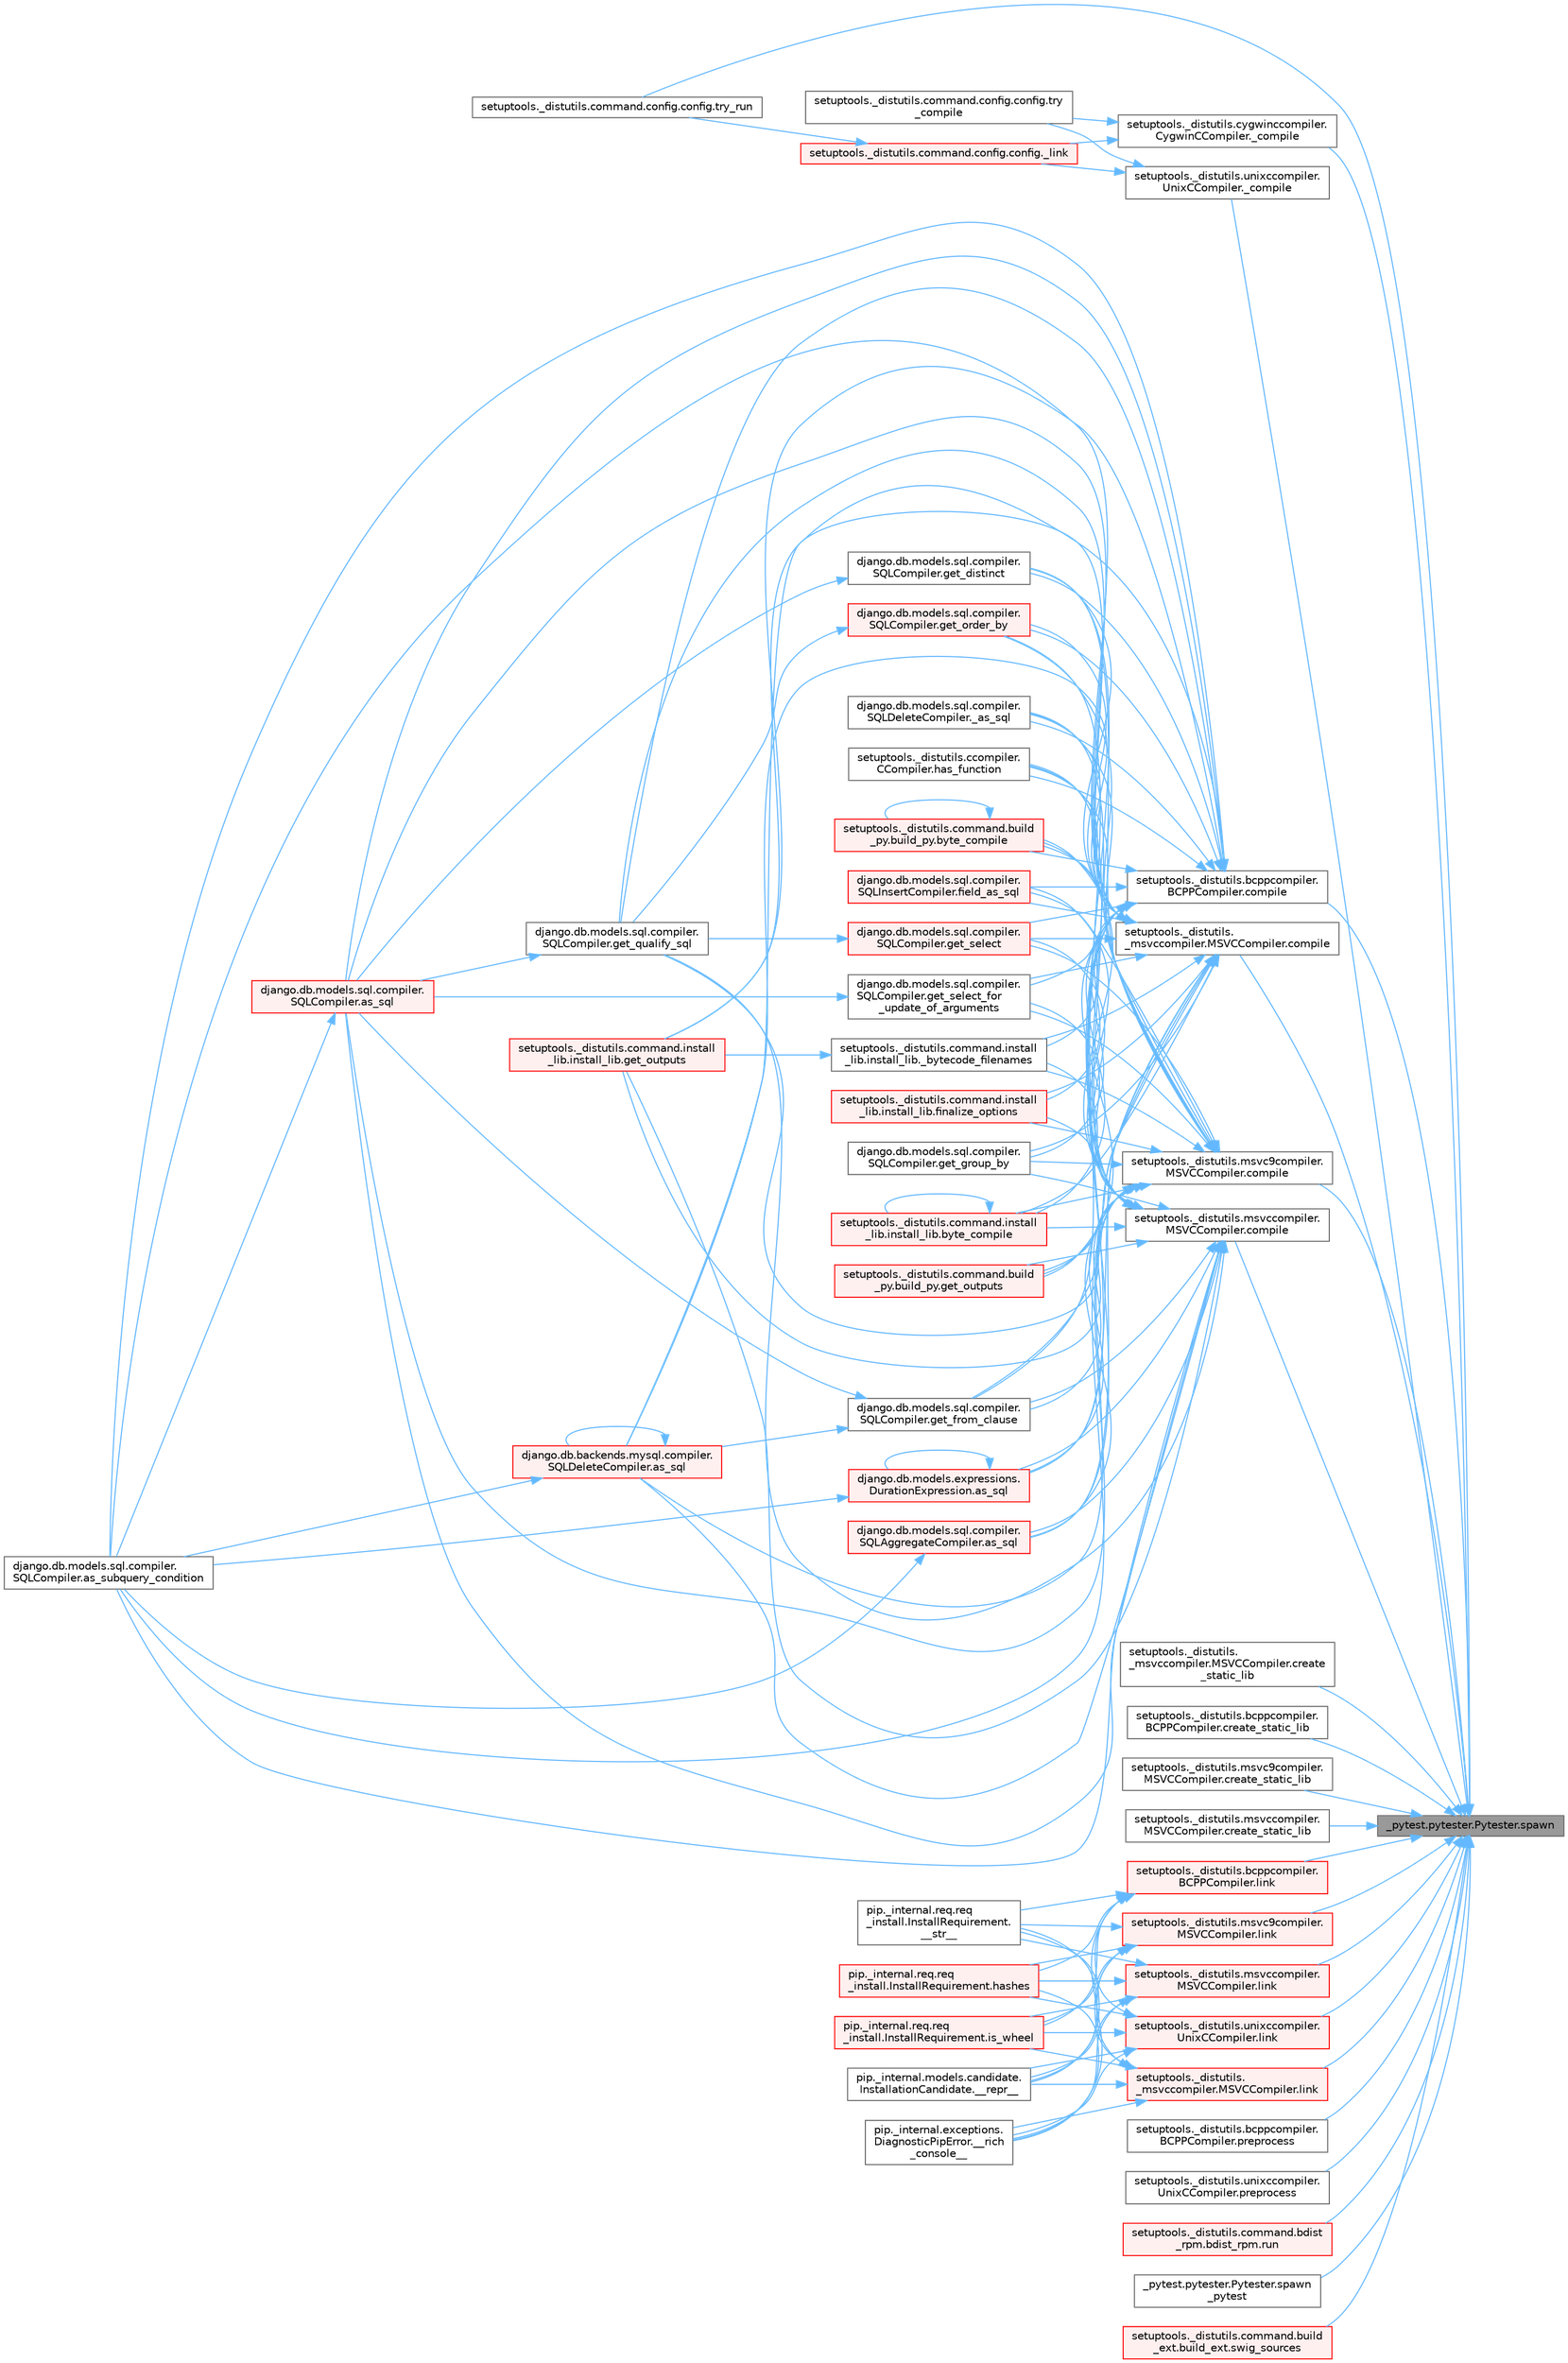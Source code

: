 digraph "_pytest.pytester.Pytester.spawn"
{
 // LATEX_PDF_SIZE
  bgcolor="transparent";
  edge [fontname=Helvetica,fontsize=10,labelfontname=Helvetica,labelfontsize=10];
  node [fontname=Helvetica,fontsize=10,shape=box,height=0.2,width=0.4];
  rankdir="RL";
  Node1 [id="Node000001",label="_pytest.pytester.Pytester.spawn",height=0.2,width=0.4,color="gray40", fillcolor="grey60", style="filled", fontcolor="black",tooltip=" "];
  Node1 -> Node2 [id="edge1_Node000001_Node000002",dir="back",color="steelblue1",style="solid",tooltip=" "];
  Node2 [id="Node000002",label="setuptools._distutils.cygwinccompiler.\lCygwinCCompiler._compile",height=0.2,width=0.4,color="grey40", fillcolor="white", style="filled",URL="$classsetuptools_1_1__distutils_1_1cygwinccompiler_1_1_cygwin_c_compiler.html#a9f78e946cc1f064dba32f1f14c4d44c0",tooltip=" "];
  Node2 -> Node3 [id="edge2_Node000002_Node000003",dir="back",color="steelblue1",style="solid",tooltip=" "];
  Node3 [id="Node000003",label="setuptools._distutils.command.config.config._link",height=0.2,width=0.4,color="red", fillcolor="#FFF0F0", style="filled",URL="$classsetuptools_1_1__distutils_1_1command_1_1config_1_1config.html#a6428c1b2877435a2dc61c8b7f902027d",tooltip=" "];
  Node3 -> Node3141 [id="edge3_Node000003_Node003141",dir="back",color="steelblue1",style="solid",tooltip=" "];
  Node3141 [id="Node003141",label="setuptools._distutils.command.config.config.try_run",height=0.2,width=0.4,color="grey40", fillcolor="white", style="filled",URL="$classsetuptools_1_1__distutils_1_1command_1_1config_1_1config.html#ac58bc364a9c458c73ca322036513e63b",tooltip=" "];
  Node2 -> Node3142 [id="edge4_Node000002_Node003142",dir="back",color="steelblue1",style="solid",tooltip=" "];
  Node3142 [id="Node003142",label="setuptools._distutils.command.config.config.try\l_compile",height=0.2,width=0.4,color="grey40", fillcolor="white", style="filled",URL="$classsetuptools_1_1__distutils_1_1command_1_1config_1_1config.html#a3d9ede7c369736f9e5880a146a9812f9",tooltip=" "];
  Node1 -> Node3143 [id="edge5_Node000001_Node003143",dir="back",color="steelblue1",style="solid",tooltip=" "];
  Node3143 [id="Node003143",label="setuptools._distutils.unixccompiler.\lUnixCCompiler._compile",height=0.2,width=0.4,color="grey40", fillcolor="white", style="filled",URL="$classsetuptools_1_1__distutils_1_1unixccompiler_1_1_unix_c_compiler.html#a46637fc77b6fc4eac2678e277fba18fe",tooltip=" "];
  Node3143 -> Node3 [id="edge6_Node003143_Node000003",dir="back",color="steelblue1",style="solid",tooltip=" "];
  Node3143 -> Node3142 [id="edge7_Node003143_Node003142",dir="back",color="steelblue1",style="solid",tooltip=" "];
  Node1 -> Node3144 [id="edge8_Node000001_Node003144",dir="back",color="steelblue1",style="solid",tooltip=" "];
  Node3144 [id="Node003144",label="setuptools._distutils.\l_msvccompiler.MSVCCompiler.compile",height=0.2,width=0.4,color="grey40", fillcolor="white", style="filled",URL="$classsetuptools_1_1__distutils_1_1__msvccompiler_1_1_m_s_v_c_compiler.html#a120b859ab4fa415afafa55d41da93d6d",tooltip=" "];
  Node3144 -> Node3145 [id="edge9_Node003144_Node003145",dir="back",color="steelblue1",style="solid",tooltip=" "];
  Node3145 [id="Node003145",label="django.db.models.sql.compiler.\lSQLDeleteCompiler._as_sql",height=0.2,width=0.4,color="grey40", fillcolor="white", style="filled",URL="$classdjango_1_1db_1_1models_1_1sql_1_1compiler_1_1_s_q_l_delete_compiler.html#a692a3a95ea9ae64c0582b1908466cfe7",tooltip=" "];
  Node3144 -> Node3146 [id="edge10_Node003144_Node003146",dir="back",color="steelblue1",style="solid",tooltip=" "];
  Node3146 [id="Node003146",label="setuptools._distutils.command.install\l_lib.install_lib._bytecode_filenames",height=0.2,width=0.4,color="grey40", fillcolor="white", style="filled",URL="$classsetuptools_1_1__distutils_1_1command_1_1install__lib_1_1install__lib.html#a7a553f1ab741bfa02d332fede5374a9d",tooltip=" "];
  Node3146 -> Node3147 [id="edge11_Node003146_Node003147",dir="back",color="steelblue1",style="solid",tooltip=" "];
  Node3147 [id="Node003147",label="setuptools._distutils.command.install\l_lib.install_lib.get_outputs",height=0.2,width=0.4,color="red", fillcolor="#FFF0F0", style="filled",URL="$classsetuptools_1_1__distutils_1_1command_1_1install__lib_1_1install__lib.html#a6be86618e6b7aac41d44b4c305468e33",tooltip=" "];
  Node3144 -> Node3148 [id="edge12_Node003144_Node003148",dir="back",color="steelblue1",style="solid",tooltip=" "];
  Node3148 [id="Node003148",label="django.db.backends.mysql.compiler.\lSQLDeleteCompiler.as_sql",height=0.2,width=0.4,color="red", fillcolor="#FFF0F0", style="filled",URL="$classdjango_1_1db_1_1backends_1_1mysql_1_1compiler_1_1_s_q_l_delete_compiler.html#a71d0cb490cf857ffa3af19927999a391",tooltip=" "];
  Node3148 -> Node3148 [id="edge13_Node003148_Node003148",dir="back",color="steelblue1",style="solid",tooltip=" "];
  Node3148 -> Node339 [id="edge14_Node003148_Node000339",dir="back",color="steelblue1",style="solid",tooltip=" "];
  Node339 [id="Node000339",label="django.db.models.sql.compiler.\lSQLCompiler.as_subquery_condition",height=0.2,width=0.4,color="grey40", fillcolor="white", style="filled",URL="$classdjango_1_1db_1_1models_1_1sql_1_1compiler_1_1_s_q_l_compiler.html#a78bdce11e05140ed74db8f5463bedfce",tooltip=" "];
  Node3144 -> Node1269 [id="edge15_Node003144_Node001269",dir="back",color="steelblue1",style="solid",tooltip=" "];
  Node1269 [id="Node001269",label="django.db.models.expressions.\lDurationExpression.as_sql",height=0.2,width=0.4,color="red", fillcolor="#FFF0F0", style="filled",URL="$classdjango_1_1db_1_1models_1_1expressions_1_1_duration_expression.html#a96fb041a2c24cc95a51f9a86634a4837",tooltip=" "];
  Node1269 -> Node1269 [id="edge16_Node001269_Node001269",dir="back",color="steelblue1",style="solid",tooltip=" "];
  Node1269 -> Node339 [id="edge17_Node001269_Node000339",dir="back",color="steelblue1",style="solid",tooltip=" "];
  Node3144 -> Node3149 [id="edge18_Node003144_Node003149",dir="back",color="steelblue1",style="solid",tooltip=" "];
  Node3149 [id="Node003149",label="django.db.models.sql.compiler.\lSQLAggregateCompiler.as_sql",height=0.2,width=0.4,color="red", fillcolor="#FFF0F0", style="filled",URL="$classdjango_1_1db_1_1models_1_1sql_1_1compiler_1_1_s_q_l_aggregate_compiler.html#a02a1d58598346a16727d513adc5236d4",tooltip=" "];
  Node3149 -> Node339 [id="edge19_Node003149_Node000339",dir="back",color="steelblue1",style="solid",tooltip=" "];
  Node3144 -> Node3150 [id="edge20_Node003144_Node003150",dir="back",color="steelblue1",style="solid",tooltip=" "];
  Node3150 [id="Node003150",label="django.db.models.sql.compiler.\lSQLCompiler.as_sql",height=0.2,width=0.4,color="red", fillcolor="#FFF0F0", style="filled",URL="$classdjango_1_1db_1_1models_1_1sql_1_1compiler_1_1_s_q_l_compiler.html#a3918d4acd4c4e25eaf039479facdc7db",tooltip=" "];
  Node3150 -> Node339 [id="edge21_Node003150_Node000339",dir="back",color="steelblue1",style="solid",tooltip=" "];
  Node3144 -> Node339 [id="edge22_Node003144_Node000339",dir="back",color="steelblue1",style="solid",tooltip=" "];
  Node3144 -> Node1664 [id="edge23_Node003144_Node001664",dir="back",color="steelblue1",style="solid",tooltip=" "];
  Node1664 [id="Node001664",label="setuptools._distutils.command.build\l_py.build_py.byte_compile",height=0.2,width=0.4,color="red", fillcolor="#FFF0F0", style="filled",URL="$classsetuptools_1_1__distutils_1_1command_1_1build__py_1_1build__py.html#a7904ebbfe94d88432ab3ac03abf93a6c",tooltip=" "];
  Node1664 -> Node1664 [id="edge24_Node001664_Node001664",dir="back",color="steelblue1",style="solid",tooltip=" "];
  Node3144 -> Node1665 [id="edge25_Node003144_Node001665",dir="back",color="steelblue1",style="solid",tooltip=" "];
  Node1665 [id="Node001665",label="setuptools._distutils.command.install\l_lib.install_lib.byte_compile",height=0.2,width=0.4,color="red", fillcolor="#FFF0F0", style="filled",URL="$classsetuptools_1_1__distutils_1_1command_1_1install__lib_1_1install__lib.html#a96e016f8c5f1277a2174f82cb4976008",tooltip=" "];
  Node1665 -> Node1665 [id="edge26_Node001665_Node001665",dir="back",color="steelblue1",style="solid",tooltip=" "];
  Node3144 -> Node3151 [id="edge27_Node003144_Node003151",dir="back",color="steelblue1",style="solid",tooltip=" "];
  Node3151 [id="Node003151",label="django.db.models.sql.compiler.\lSQLInsertCompiler.field_as_sql",height=0.2,width=0.4,color="red", fillcolor="#FFF0F0", style="filled",URL="$classdjango_1_1db_1_1models_1_1sql_1_1compiler_1_1_s_q_l_insert_compiler.html#a31466510e3f5eb2bb3b91f8772f5bf4b",tooltip=" "];
  Node3144 -> Node3154 [id="edge28_Node003144_Node003154",dir="back",color="steelblue1",style="solid",tooltip=" "];
  Node3154 [id="Node003154",label="setuptools._distutils.command.install\l_lib.install_lib.finalize_options",height=0.2,width=0.4,color="red", fillcolor="#FFF0F0", style="filled",URL="$classsetuptools_1_1__distutils_1_1command_1_1install__lib_1_1install__lib.html#abb9291d426ff7961acb24deb0e029ce4",tooltip=" "];
  Node3144 -> Node3155 [id="edge29_Node003144_Node003155",dir="back",color="steelblue1",style="solid",tooltip=" "];
  Node3155 [id="Node003155",label="django.db.models.sql.compiler.\lSQLCompiler.get_distinct",height=0.2,width=0.4,color="grey40", fillcolor="white", style="filled",URL="$classdjango_1_1db_1_1models_1_1sql_1_1compiler_1_1_s_q_l_compiler.html#a5afc8cd4e50abc7c5a9f8ca83beba4d4",tooltip=" "];
  Node3155 -> Node3150 [id="edge30_Node003155_Node003150",dir="back",color="steelblue1",style="solid",tooltip=" "];
  Node3144 -> Node3156 [id="edge31_Node003144_Node003156",dir="back",color="steelblue1",style="solid",tooltip=" "];
  Node3156 [id="Node003156",label="django.db.models.sql.compiler.\lSQLCompiler.get_from_clause",height=0.2,width=0.4,color="grey40", fillcolor="white", style="filled",URL="$classdjango_1_1db_1_1models_1_1sql_1_1compiler_1_1_s_q_l_compiler.html#a83d303ccaad416a1714f4ce46f691473",tooltip=" "];
  Node3156 -> Node3148 [id="edge32_Node003156_Node003148",dir="back",color="steelblue1",style="solid",tooltip=" "];
  Node3156 -> Node3150 [id="edge33_Node003156_Node003150",dir="back",color="steelblue1",style="solid",tooltip=" "];
  Node3144 -> Node3157 [id="edge34_Node003144_Node003157",dir="back",color="steelblue1",style="solid",tooltip=" "];
  Node3157 [id="Node003157",label="django.db.models.sql.compiler.\lSQLCompiler.get_group_by",height=0.2,width=0.4,color="grey40", fillcolor="white", style="filled",URL="$classdjango_1_1db_1_1models_1_1sql_1_1compiler_1_1_s_q_l_compiler.html#a952d33943d1a7920e1884ce273e96e53",tooltip=" "];
  Node3144 -> Node3158 [id="edge35_Node003144_Node003158",dir="back",color="steelblue1",style="solid",tooltip=" "];
  Node3158 [id="Node003158",label="django.db.models.sql.compiler.\lSQLCompiler.get_order_by",height=0.2,width=0.4,color="red", fillcolor="#FFF0F0", style="filled",URL="$classdjango_1_1db_1_1models_1_1sql_1_1compiler_1_1_s_q_l_compiler.html#a85a625d03b1e87e5dc6f2ea7e93fef1a",tooltip=" "];
  Node3158 -> Node3160 [id="edge36_Node003158_Node003160",dir="back",color="steelblue1",style="solid",tooltip=" "];
  Node3160 [id="Node003160",label="django.db.models.sql.compiler.\lSQLCompiler.get_qualify_sql",height=0.2,width=0.4,color="grey40", fillcolor="white", style="filled",URL="$classdjango_1_1db_1_1models_1_1sql_1_1compiler_1_1_s_q_l_compiler.html#afdb00329e7a13cfc55825ceb0302bb93",tooltip=" "];
  Node3160 -> Node3150 [id="edge37_Node003160_Node003150",dir="back",color="steelblue1",style="solid",tooltip=" "];
  Node3144 -> Node3163 [id="edge38_Node003144_Node003163",dir="back",color="steelblue1",style="solid",tooltip=" "];
  Node3163 [id="Node003163",label="setuptools._distutils.command.build\l_py.build_py.get_outputs",height=0.2,width=0.4,color="red", fillcolor="#FFF0F0", style="filled",URL="$classsetuptools_1_1__distutils_1_1command_1_1build__py_1_1build__py.html#a46cabd50dc25977134825f0bff6b2bc3",tooltip=" "];
  Node3144 -> Node3147 [id="edge39_Node003144_Node003147",dir="back",color="steelblue1",style="solid",tooltip=" "];
  Node3144 -> Node3160 [id="edge40_Node003144_Node003160",dir="back",color="steelblue1",style="solid",tooltip=" "];
  Node3144 -> Node3164 [id="edge41_Node003144_Node003164",dir="back",color="steelblue1",style="solid",tooltip=" "];
  Node3164 [id="Node003164",label="django.db.models.sql.compiler.\lSQLCompiler.get_select",height=0.2,width=0.4,color="red", fillcolor="#FFF0F0", style="filled",URL="$classdjango_1_1db_1_1models_1_1sql_1_1compiler_1_1_s_q_l_compiler.html#ae45920438395e09bd0e2211c58a50e04",tooltip=" "];
  Node3164 -> Node3160 [id="edge42_Node003164_Node003160",dir="back",color="steelblue1",style="solid",tooltip=" "];
  Node3144 -> Node3166 [id="edge43_Node003144_Node003166",dir="back",color="steelblue1",style="solid",tooltip=" "];
  Node3166 [id="Node003166",label="django.db.models.sql.compiler.\lSQLCompiler.get_select_for\l_update_of_arguments",height=0.2,width=0.4,color="grey40", fillcolor="white", style="filled",URL="$classdjango_1_1db_1_1models_1_1sql_1_1compiler_1_1_s_q_l_compiler.html#acc146258b1413bd96cd04cad1855dd94",tooltip=" "];
  Node3166 -> Node3150 [id="edge44_Node003166_Node003150",dir="back",color="steelblue1",style="solid",tooltip=" "];
  Node3144 -> Node429 [id="edge45_Node003144_Node000429",dir="back",color="steelblue1",style="solid",tooltip=" "];
  Node429 [id="Node000429",label="setuptools._distutils.ccompiler.\lCCompiler.has_function",height=0.2,width=0.4,color="grey40", fillcolor="white", style="filled",URL="$classsetuptools_1_1__distutils_1_1ccompiler_1_1_c_compiler.html#a095ee5df0f2e6a387621f10c17949738",tooltip=" "];
  Node1 -> Node3167 [id="edge46_Node000001_Node003167",dir="back",color="steelblue1",style="solid",tooltip=" "];
  Node3167 [id="Node003167",label="setuptools._distutils.bcppcompiler.\lBCPPCompiler.compile",height=0.2,width=0.4,color="grey40", fillcolor="white", style="filled",URL="$classsetuptools_1_1__distutils_1_1bcppcompiler_1_1_b_c_p_p_compiler.html#add8958f9b0f0d3a834bd12e6c33ed4a4",tooltip=" "];
  Node3167 -> Node3145 [id="edge47_Node003167_Node003145",dir="back",color="steelblue1",style="solid",tooltip=" "];
  Node3167 -> Node3146 [id="edge48_Node003167_Node003146",dir="back",color="steelblue1",style="solid",tooltip=" "];
  Node3167 -> Node3148 [id="edge49_Node003167_Node003148",dir="back",color="steelblue1",style="solid",tooltip=" "];
  Node3167 -> Node1269 [id="edge50_Node003167_Node001269",dir="back",color="steelblue1",style="solid",tooltip=" "];
  Node3167 -> Node3149 [id="edge51_Node003167_Node003149",dir="back",color="steelblue1",style="solid",tooltip=" "];
  Node3167 -> Node3150 [id="edge52_Node003167_Node003150",dir="back",color="steelblue1",style="solid",tooltip=" "];
  Node3167 -> Node339 [id="edge53_Node003167_Node000339",dir="back",color="steelblue1",style="solid",tooltip=" "];
  Node3167 -> Node1664 [id="edge54_Node003167_Node001664",dir="back",color="steelblue1",style="solid",tooltip=" "];
  Node3167 -> Node1665 [id="edge55_Node003167_Node001665",dir="back",color="steelblue1",style="solid",tooltip=" "];
  Node3167 -> Node3151 [id="edge56_Node003167_Node003151",dir="back",color="steelblue1",style="solid",tooltip=" "];
  Node3167 -> Node3154 [id="edge57_Node003167_Node003154",dir="back",color="steelblue1",style="solid",tooltip=" "];
  Node3167 -> Node3155 [id="edge58_Node003167_Node003155",dir="back",color="steelblue1",style="solid",tooltip=" "];
  Node3167 -> Node3156 [id="edge59_Node003167_Node003156",dir="back",color="steelblue1",style="solid",tooltip=" "];
  Node3167 -> Node3157 [id="edge60_Node003167_Node003157",dir="back",color="steelblue1",style="solid",tooltip=" "];
  Node3167 -> Node3158 [id="edge61_Node003167_Node003158",dir="back",color="steelblue1",style="solid",tooltip=" "];
  Node3167 -> Node3163 [id="edge62_Node003167_Node003163",dir="back",color="steelblue1",style="solid",tooltip=" "];
  Node3167 -> Node3147 [id="edge63_Node003167_Node003147",dir="back",color="steelblue1",style="solid",tooltip=" "];
  Node3167 -> Node3160 [id="edge64_Node003167_Node003160",dir="back",color="steelblue1",style="solid",tooltip=" "];
  Node3167 -> Node3164 [id="edge65_Node003167_Node003164",dir="back",color="steelblue1",style="solid",tooltip=" "];
  Node3167 -> Node3166 [id="edge66_Node003167_Node003166",dir="back",color="steelblue1",style="solid",tooltip=" "];
  Node3167 -> Node429 [id="edge67_Node003167_Node000429",dir="back",color="steelblue1",style="solid",tooltip=" "];
  Node1 -> Node3168 [id="edge68_Node000001_Node003168",dir="back",color="steelblue1",style="solid",tooltip=" "];
  Node3168 [id="Node003168",label="setuptools._distutils.msvc9compiler.\lMSVCCompiler.compile",height=0.2,width=0.4,color="grey40", fillcolor="white", style="filled",URL="$classsetuptools_1_1__distutils_1_1msvc9compiler_1_1_m_s_v_c_compiler.html#acef92f6a3e5ca1da81edac6c4eb13394",tooltip=" "];
  Node3168 -> Node3145 [id="edge69_Node003168_Node003145",dir="back",color="steelblue1",style="solid",tooltip=" "];
  Node3168 -> Node3146 [id="edge70_Node003168_Node003146",dir="back",color="steelblue1",style="solid",tooltip=" "];
  Node3168 -> Node3148 [id="edge71_Node003168_Node003148",dir="back",color="steelblue1",style="solid",tooltip=" "];
  Node3168 -> Node1269 [id="edge72_Node003168_Node001269",dir="back",color="steelblue1",style="solid",tooltip=" "];
  Node3168 -> Node3149 [id="edge73_Node003168_Node003149",dir="back",color="steelblue1",style="solid",tooltip=" "];
  Node3168 -> Node3150 [id="edge74_Node003168_Node003150",dir="back",color="steelblue1",style="solid",tooltip=" "];
  Node3168 -> Node339 [id="edge75_Node003168_Node000339",dir="back",color="steelblue1",style="solid",tooltip=" "];
  Node3168 -> Node1664 [id="edge76_Node003168_Node001664",dir="back",color="steelblue1",style="solid",tooltip=" "];
  Node3168 -> Node1665 [id="edge77_Node003168_Node001665",dir="back",color="steelblue1",style="solid",tooltip=" "];
  Node3168 -> Node3151 [id="edge78_Node003168_Node003151",dir="back",color="steelblue1",style="solid",tooltip=" "];
  Node3168 -> Node3154 [id="edge79_Node003168_Node003154",dir="back",color="steelblue1",style="solid",tooltip=" "];
  Node3168 -> Node3155 [id="edge80_Node003168_Node003155",dir="back",color="steelblue1",style="solid",tooltip=" "];
  Node3168 -> Node3156 [id="edge81_Node003168_Node003156",dir="back",color="steelblue1",style="solid",tooltip=" "];
  Node3168 -> Node3157 [id="edge82_Node003168_Node003157",dir="back",color="steelblue1",style="solid",tooltip=" "];
  Node3168 -> Node3158 [id="edge83_Node003168_Node003158",dir="back",color="steelblue1",style="solid",tooltip=" "];
  Node3168 -> Node3163 [id="edge84_Node003168_Node003163",dir="back",color="steelblue1",style="solid",tooltip=" "];
  Node3168 -> Node3147 [id="edge85_Node003168_Node003147",dir="back",color="steelblue1",style="solid",tooltip=" "];
  Node3168 -> Node3160 [id="edge86_Node003168_Node003160",dir="back",color="steelblue1",style="solid",tooltip=" "];
  Node3168 -> Node3164 [id="edge87_Node003168_Node003164",dir="back",color="steelblue1",style="solid",tooltip=" "];
  Node3168 -> Node3166 [id="edge88_Node003168_Node003166",dir="back",color="steelblue1",style="solid",tooltip=" "];
  Node3168 -> Node429 [id="edge89_Node003168_Node000429",dir="back",color="steelblue1",style="solid",tooltip=" "];
  Node1 -> Node3169 [id="edge90_Node000001_Node003169",dir="back",color="steelblue1",style="solid",tooltip=" "];
  Node3169 [id="Node003169",label="setuptools._distutils.msvccompiler.\lMSVCCompiler.compile",height=0.2,width=0.4,color="grey40", fillcolor="white", style="filled",URL="$classsetuptools_1_1__distutils_1_1msvccompiler_1_1_m_s_v_c_compiler.html#a0b94993c995adcbeba0bd04caff0905a",tooltip=" "];
  Node3169 -> Node3145 [id="edge91_Node003169_Node003145",dir="back",color="steelblue1",style="solid",tooltip=" "];
  Node3169 -> Node3146 [id="edge92_Node003169_Node003146",dir="back",color="steelblue1",style="solid",tooltip=" "];
  Node3169 -> Node3148 [id="edge93_Node003169_Node003148",dir="back",color="steelblue1",style="solid",tooltip=" "];
  Node3169 -> Node1269 [id="edge94_Node003169_Node001269",dir="back",color="steelblue1",style="solid",tooltip=" "];
  Node3169 -> Node3149 [id="edge95_Node003169_Node003149",dir="back",color="steelblue1",style="solid",tooltip=" "];
  Node3169 -> Node3150 [id="edge96_Node003169_Node003150",dir="back",color="steelblue1",style="solid",tooltip=" "];
  Node3169 -> Node339 [id="edge97_Node003169_Node000339",dir="back",color="steelblue1",style="solid",tooltip=" "];
  Node3169 -> Node1664 [id="edge98_Node003169_Node001664",dir="back",color="steelblue1",style="solid",tooltip=" "];
  Node3169 -> Node1665 [id="edge99_Node003169_Node001665",dir="back",color="steelblue1",style="solid",tooltip=" "];
  Node3169 -> Node3151 [id="edge100_Node003169_Node003151",dir="back",color="steelblue1",style="solid",tooltip=" "];
  Node3169 -> Node3154 [id="edge101_Node003169_Node003154",dir="back",color="steelblue1",style="solid",tooltip=" "];
  Node3169 -> Node3155 [id="edge102_Node003169_Node003155",dir="back",color="steelblue1",style="solid",tooltip=" "];
  Node3169 -> Node3156 [id="edge103_Node003169_Node003156",dir="back",color="steelblue1",style="solid",tooltip=" "];
  Node3169 -> Node3157 [id="edge104_Node003169_Node003157",dir="back",color="steelblue1",style="solid",tooltip=" "];
  Node3169 -> Node3158 [id="edge105_Node003169_Node003158",dir="back",color="steelblue1",style="solid",tooltip=" "];
  Node3169 -> Node3163 [id="edge106_Node003169_Node003163",dir="back",color="steelblue1",style="solid",tooltip=" "];
  Node3169 -> Node3147 [id="edge107_Node003169_Node003147",dir="back",color="steelblue1",style="solid",tooltip=" "];
  Node3169 -> Node3160 [id="edge108_Node003169_Node003160",dir="back",color="steelblue1",style="solid",tooltip=" "];
  Node3169 -> Node3164 [id="edge109_Node003169_Node003164",dir="back",color="steelblue1",style="solid",tooltip=" "];
  Node3169 -> Node3166 [id="edge110_Node003169_Node003166",dir="back",color="steelblue1",style="solid",tooltip=" "];
  Node3169 -> Node429 [id="edge111_Node003169_Node000429",dir="back",color="steelblue1",style="solid",tooltip=" "];
  Node1 -> Node3170 [id="edge112_Node000001_Node003170",dir="back",color="steelblue1",style="solid",tooltip=" "];
  Node3170 [id="Node003170",label="setuptools._distutils.\l_msvccompiler.MSVCCompiler.create\l_static_lib",height=0.2,width=0.4,color="grey40", fillcolor="white", style="filled",URL="$classsetuptools_1_1__distutils_1_1__msvccompiler_1_1_m_s_v_c_compiler.html#ae04525e6f7fa5d4367174897343b46a8",tooltip=" "];
  Node1 -> Node3171 [id="edge113_Node000001_Node003171",dir="back",color="steelblue1",style="solid",tooltip=" "];
  Node3171 [id="Node003171",label="setuptools._distutils.bcppcompiler.\lBCPPCompiler.create_static_lib",height=0.2,width=0.4,color="grey40", fillcolor="white", style="filled",URL="$classsetuptools_1_1__distutils_1_1bcppcompiler_1_1_b_c_p_p_compiler.html#a873b19ffe759cd975c99a0a1fee7d59b",tooltip=" "];
  Node1 -> Node3172 [id="edge114_Node000001_Node003172",dir="back",color="steelblue1",style="solid",tooltip=" "];
  Node3172 [id="Node003172",label="setuptools._distutils.msvc9compiler.\lMSVCCompiler.create_static_lib",height=0.2,width=0.4,color="grey40", fillcolor="white", style="filled",URL="$classsetuptools_1_1__distutils_1_1msvc9compiler_1_1_m_s_v_c_compiler.html#ac17cc8956aa2747a4dcf61e7bc8cffe2",tooltip=" "];
  Node1 -> Node3173 [id="edge115_Node000001_Node003173",dir="back",color="steelblue1",style="solid",tooltip=" "];
  Node3173 [id="Node003173",label="setuptools._distutils.msvccompiler.\lMSVCCompiler.create_static_lib",height=0.2,width=0.4,color="grey40", fillcolor="white", style="filled",URL="$classsetuptools_1_1__distutils_1_1msvccompiler_1_1_m_s_v_c_compiler.html#ad83a7cd8231307ea7189e8344bfd98bf",tooltip=" "];
  Node1 -> Node1674 [id="edge116_Node000001_Node001674",dir="back",color="steelblue1",style="solid",tooltip=" "];
  Node1674 [id="Node001674",label="setuptools._distutils.\l_msvccompiler.MSVCCompiler.link",height=0.2,width=0.4,color="red", fillcolor="#FFF0F0", style="filled",URL="$classsetuptools_1_1__distutils_1_1__msvccompiler_1_1_m_s_v_c_compiler.html#aefba9a19cc1d7316a3755f96f4def5f7",tooltip=" "];
  Node1674 -> Node253 [id="edge117_Node001674_Node000253",dir="back",color="steelblue1",style="solid",tooltip=" "];
  Node253 [id="Node000253",label="pip._internal.models.candidate.\lInstallationCandidate.__repr__",height=0.2,width=0.4,color="grey40", fillcolor="white", style="filled",URL="$classpip_1_1__internal_1_1models_1_1candidate_1_1_installation_candidate.html#a49ee1c1d2c89b1877a103e615b0b1d0b",tooltip=" "];
  Node1674 -> Node254 [id="edge118_Node001674_Node000254",dir="back",color="steelblue1",style="solid",tooltip=" "];
  Node254 [id="Node000254",label="pip._internal.exceptions.\lDiagnosticPipError.__rich\l_console__",height=0.2,width=0.4,color="grey40", fillcolor="white", style="filled",URL="$classpip_1_1__internal_1_1exceptions_1_1_diagnostic_pip_error.html#ae53a5c1fbcdadc8c58ac65565862d7a7",tooltip=" "];
  Node1674 -> Node255 [id="edge119_Node001674_Node000255",dir="back",color="steelblue1",style="solid",tooltip=" "];
  Node255 [id="Node000255",label="pip._internal.req.req\l_install.InstallRequirement.\l__str__",height=0.2,width=0.4,color="grey40", fillcolor="white", style="filled",URL="$classpip_1_1__internal_1_1req_1_1req__install_1_1_install_requirement.html#a837c246def32f68224a9bdf67f3371e8",tooltip=" "];
  Node1674 -> Node256 [id="edge120_Node001674_Node000256",dir="back",color="steelblue1",style="solid",tooltip=" "];
  Node256 [id="Node000256",label="pip._internal.req.req\l_install.InstallRequirement.hashes",height=0.2,width=0.4,color="red", fillcolor="#FFF0F0", style="filled",URL="$classpip_1_1__internal_1_1req_1_1req__install_1_1_install_requirement.html#acf56120e2e7c5046433147b7b496f74a",tooltip=" "];
  Node1674 -> Node424 [id="edge121_Node001674_Node000424",dir="back",color="steelblue1",style="solid",tooltip=" "];
  Node424 [id="Node000424",label="pip._internal.req.req\l_install.InstallRequirement.is_wheel",height=0.2,width=0.4,color="red", fillcolor="#FFF0F0", style="filled",URL="$classpip_1_1__internal_1_1req_1_1req__install_1_1_install_requirement.html#a96a0dcbdfe1836b1f995bbd2bed7a64a",tooltip=" "];
  Node1 -> Node252 [id="edge122_Node000001_Node000252",dir="back",color="steelblue1",style="solid",tooltip=" "];
  Node252 [id="Node000252",label="setuptools._distutils.bcppcompiler.\lBCPPCompiler.link",height=0.2,width=0.4,color="red", fillcolor="#FFF0F0", style="filled",URL="$classsetuptools_1_1__distutils_1_1bcppcompiler_1_1_b_c_p_p_compiler.html#a9207773d36ecabdd197469c6dcff5e41",tooltip=" "];
  Node252 -> Node253 [id="edge123_Node000252_Node000253",dir="back",color="steelblue1",style="solid",tooltip=" "];
  Node252 -> Node254 [id="edge124_Node000252_Node000254",dir="back",color="steelblue1",style="solid",tooltip=" "];
  Node252 -> Node255 [id="edge125_Node000252_Node000255",dir="back",color="steelblue1",style="solid",tooltip=" "];
  Node252 -> Node256 [id="edge126_Node000252_Node000256",dir="back",color="steelblue1",style="solid",tooltip=" "];
  Node252 -> Node424 [id="edge127_Node000252_Node000424",dir="back",color="steelblue1",style="solid",tooltip=" "];
  Node1 -> Node1675 [id="edge128_Node000001_Node001675",dir="back",color="steelblue1",style="solid",tooltip=" "];
  Node1675 [id="Node001675",label="setuptools._distutils.msvc9compiler.\lMSVCCompiler.link",height=0.2,width=0.4,color="red", fillcolor="#FFF0F0", style="filled",URL="$classsetuptools_1_1__distutils_1_1msvc9compiler_1_1_m_s_v_c_compiler.html#a0c96b6aa97f0cccac88db8bc4220274f",tooltip=" "];
  Node1675 -> Node253 [id="edge129_Node001675_Node000253",dir="back",color="steelblue1",style="solid",tooltip=" "];
  Node1675 -> Node254 [id="edge130_Node001675_Node000254",dir="back",color="steelblue1",style="solid",tooltip=" "];
  Node1675 -> Node255 [id="edge131_Node001675_Node000255",dir="back",color="steelblue1",style="solid",tooltip=" "];
  Node1675 -> Node256 [id="edge132_Node001675_Node000256",dir="back",color="steelblue1",style="solid",tooltip=" "];
  Node1675 -> Node424 [id="edge133_Node001675_Node000424",dir="back",color="steelblue1",style="solid",tooltip=" "];
  Node1 -> Node1676 [id="edge134_Node000001_Node001676",dir="back",color="steelblue1",style="solid",tooltip=" "];
  Node1676 [id="Node001676",label="setuptools._distutils.msvccompiler.\lMSVCCompiler.link",height=0.2,width=0.4,color="red", fillcolor="#FFF0F0", style="filled",URL="$classsetuptools_1_1__distutils_1_1msvccompiler_1_1_m_s_v_c_compiler.html#a99e371debe387deabeae0b75e3b70af5",tooltip=" "];
  Node1676 -> Node253 [id="edge135_Node001676_Node000253",dir="back",color="steelblue1",style="solid",tooltip=" "];
  Node1676 -> Node254 [id="edge136_Node001676_Node000254",dir="back",color="steelblue1",style="solid",tooltip=" "];
  Node1676 -> Node255 [id="edge137_Node001676_Node000255",dir="back",color="steelblue1",style="solid",tooltip=" "];
  Node1676 -> Node256 [id="edge138_Node001676_Node000256",dir="back",color="steelblue1",style="solid",tooltip=" "];
  Node1676 -> Node424 [id="edge139_Node001676_Node000424",dir="back",color="steelblue1",style="solid",tooltip=" "];
  Node1 -> Node3174 [id="edge140_Node000001_Node003174",dir="back",color="steelblue1",style="solid",tooltip=" "];
  Node3174 [id="Node003174",label="setuptools._distutils.unixccompiler.\lUnixCCompiler.link",height=0.2,width=0.4,color="red", fillcolor="#FFF0F0", style="filled",URL="$classsetuptools_1_1__distutils_1_1unixccompiler_1_1_unix_c_compiler.html#a77a8b7a9acb4b236ba8cfc5c2f8dac7d",tooltip=" "];
  Node3174 -> Node253 [id="edge141_Node003174_Node000253",dir="back",color="steelblue1",style="solid",tooltip=" "];
  Node3174 -> Node254 [id="edge142_Node003174_Node000254",dir="back",color="steelblue1",style="solid",tooltip=" "];
  Node3174 -> Node255 [id="edge143_Node003174_Node000255",dir="back",color="steelblue1",style="solid",tooltip=" "];
  Node3174 -> Node256 [id="edge144_Node003174_Node000256",dir="back",color="steelblue1",style="solid",tooltip=" "];
  Node3174 -> Node424 [id="edge145_Node003174_Node000424",dir="back",color="steelblue1",style="solid",tooltip=" "];
  Node1 -> Node3175 [id="edge146_Node000001_Node003175",dir="back",color="steelblue1",style="solid",tooltip=" "];
  Node3175 [id="Node003175",label="setuptools._distutils.bcppcompiler.\lBCPPCompiler.preprocess",height=0.2,width=0.4,color="grey40", fillcolor="white", style="filled",URL="$classsetuptools_1_1__distutils_1_1bcppcompiler_1_1_b_c_p_p_compiler.html#aace483760740502abce2b08857f40ea3",tooltip=" "];
  Node1 -> Node3176 [id="edge147_Node000001_Node003176",dir="back",color="steelblue1",style="solid",tooltip=" "];
  Node3176 [id="Node003176",label="setuptools._distutils.unixccompiler.\lUnixCCompiler.preprocess",height=0.2,width=0.4,color="grey40", fillcolor="white", style="filled",URL="$classsetuptools_1_1__distutils_1_1unixccompiler_1_1_unix_c_compiler.html#ae1f52a49624a192b41b3586f9113d6fa",tooltip=" "];
  Node1 -> Node441 [id="edge148_Node000001_Node000441",dir="back",color="steelblue1",style="solid",tooltip=" "];
  Node441 [id="Node000441",label="setuptools._distutils.command.bdist\l_rpm.bdist_rpm.run",height=0.2,width=0.4,color="red", fillcolor="#FFF0F0", style="filled",URL="$classsetuptools_1_1__distutils_1_1command_1_1bdist__rpm_1_1bdist__rpm.html#adcee42c05da0e307fe50ccba1f7efd75",tooltip=" "];
  Node1 -> Node2140 [id="edge149_Node000001_Node002140",dir="back",color="steelblue1",style="solid",tooltip=" "];
  Node2140 [id="Node002140",label="_pytest.pytester.Pytester.spawn\l_pytest",height=0.2,width=0.4,color="grey40", fillcolor="white", style="filled",URL="$class__pytest_1_1pytester_1_1_pytester.html#a32c3ce023d6c0a13902fa5ea68cbc2e4",tooltip=" "];
  Node1 -> Node3177 [id="edge150_Node000001_Node003177",dir="back",color="steelblue1",style="solid",tooltip=" "];
  Node3177 [id="Node003177",label="setuptools._distutils.command.build\l_ext.build_ext.swig_sources",height=0.2,width=0.4,color="red", fillcolor="#FFF0F0", style="filled",URL="$classsetuptools_1_1__distutils_1_1command_1_1build__ext_1_1build__ext.html#a270a68644bae45c62c7d822a36281795",tooltip=" "];
  Node1 -> Node3141 [id="edge151_Node000001_Node003141",dir="back",color="steelblue1",style="solid",tooltip=" "];
}
